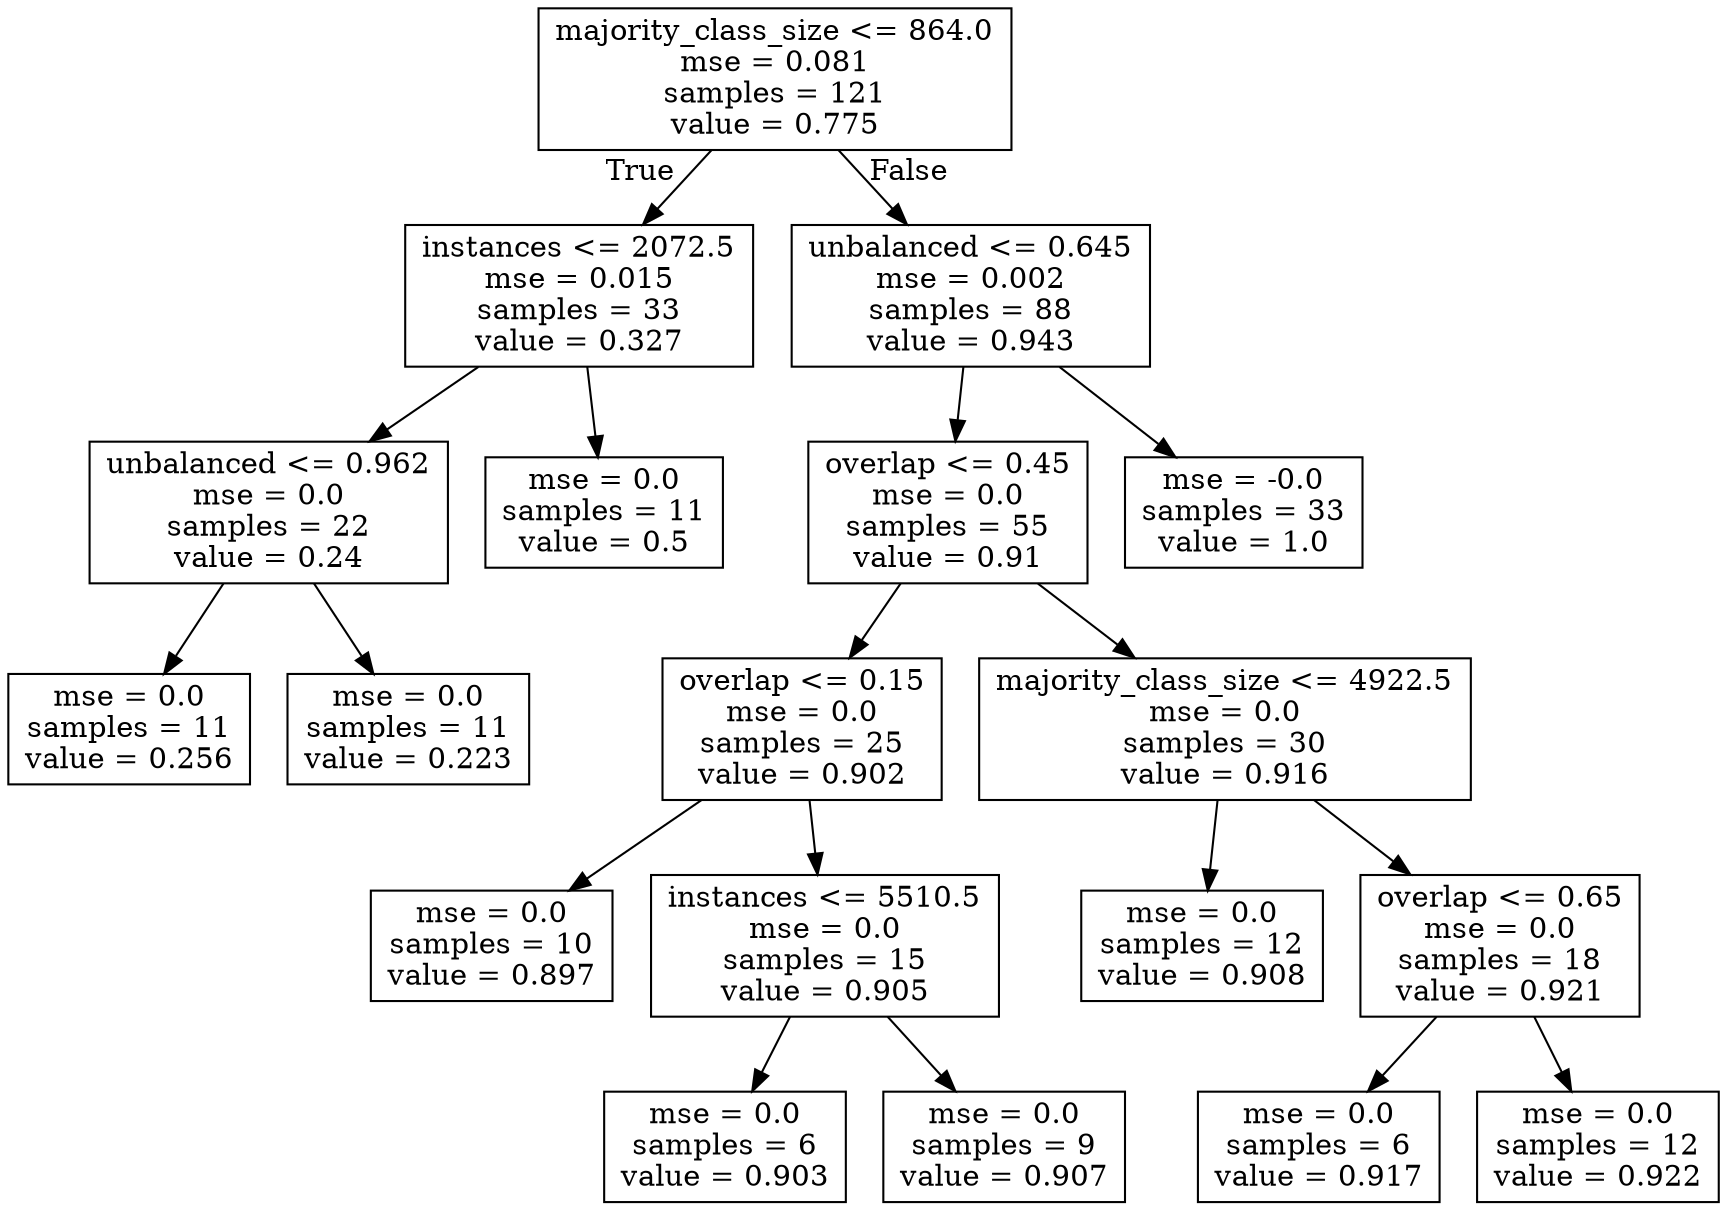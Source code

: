 digraph Tree {
node [shape=box] ;
0 [label="majority_class_size <= 864.0\nmse = 0.081\nsamples = 121\nvalue = 0.775"] ;
1 [label="instances <= 2072.5\nmse = 0.015\nsamples = 33\nvalue = 0.327"] ;
0 -> 1 [labeldistance=2.5, labelangle=45, headlabel="True"] ;
2 [label="unbalanced <= 0.962\nmse = 0.0\nsamples = 22\nvalue = 0.24"] ;
1 -> 2 ;
3 [label="mse = 0.0\nsamples = 11\nvalue = 0.256"] ;
2 -> 3 ;
4 [label="mse = 0.0\nsamples = 11\nvalue = 0.223"] ;
2 -> 4 ;
5 [label="mse = 0.0\nsamples = 11\nvalue = 0.5"] ;
1 -> 5 ;
6 [label="unbalanced <= 0.645\nmse = 0.002\nsamples = 88\nvalue = 0.943"] ;
0 -> 6 [labeldistance=2.5, labelangle=-45, headlabel="False"] ;
7 [label="overlap <= 0.45\nmse = 0.0\nsamples = 55\nvalue = 0.91"] ;
6 -> 7 ;
8 [label="overlap <= 0.15\nmse = 0.0\nsamples = 25\nvalue = 0.902"] ;
7 -> 8 ;
9 [label="mse = 0.0\nsamples = 10\nvalue = 0.897"] ;
8 -> 9 ;
10 [label="instances <= 5510.5\nmse = 0.0\nsamples = 15\nvalue = 0.905"] ;
8 -> 10 ;
11 [label="mse = 0.0\nsamples = 6\nvalue = 0.903"] ;
10 -> 11 ;
12 [label="mse = 0.0\nsamples = 9\nvalue = 0.907"] ;
10 -> 12 ;
13 [label="majority_class_size <= 4922.5\nmse = 0.0\nsamples = 30\nvalue = 0.916"] ;
7 -> 13 ;
14 [label="mse = 0.0\nsamples = 12\nvalue = 0.908"] ;
13 -> 14 ;
15 [label="overlap <= 0.65\nmse = 0.0\nsamples = 18\nvalue = 0.921"] ;
13 -> 15 ;
16 [label="mse = 0.0\nsamples = 6\nvalue = 0.917"] ;
15 -> 16 ;
17 [label="mse = 0.0\nsamples = 12\nvalue = 0.922"] ;
15 -> 17 ;
18 [label="mse = -0.0\nsamples = 33\nvalue = 1.0"] ;
6 -> 18 ;
}